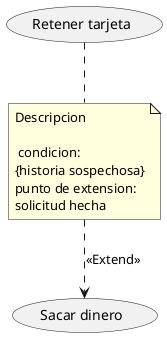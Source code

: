 @startuml

(Sacar dinero)
(Retener tarjeta)

note "Descripcion\n \n condicion:\n{historia sospechosa}\npunto de extension:\nsolicitud hecha" as N1

(Retener tarjeta)..N1
N1 ..>(Sacar dinero):<<Extend>>


@enduml